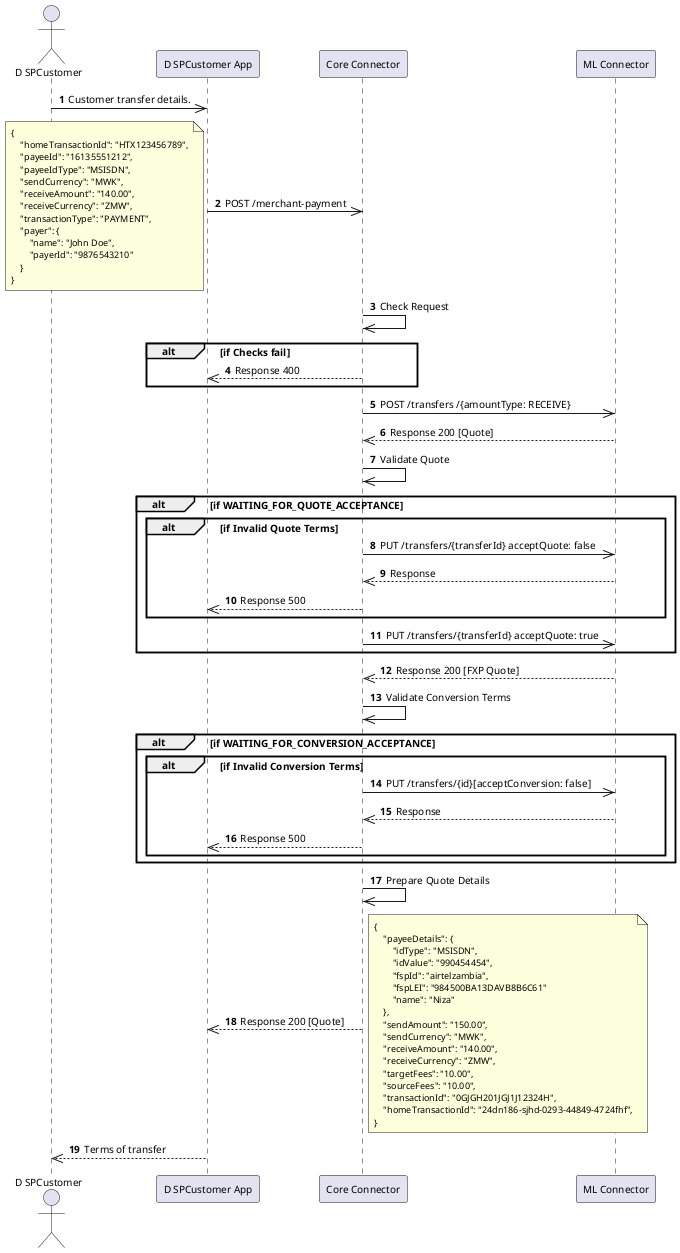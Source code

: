 @startuml name="initiate-transfer"

skinparam defaultFontSize 10
skinparam NoteFontSize 9
skinparam NoteFontName "Courier New"  ' Monospace font
skinparam wrapWidth 50                ' Set the width of the note

autonumber

actor "D SPCustomer" as Customer
participant "D SPCustomer App" as App
participant "Core Connector" as Core
participant "ML Connector" as ML

Customer ->> App: Customer transfer details.

App ->> Core: POST /merchant-payment
note left
{
    "homeTransactionId": "HTX123456789",
    "payeeId": "16135551212",
    "payeeIdType": "MSISDN",
    "sendCurrency": "MWK",
    "receiveAmount": "140.00",
    "receiveCurrency": "ZMW",
    "transactionType": "PAYMENT",
    "payer": {
        "name": "John Doe",
        "payerId": "9876543210"
    }
}
end note

Core ->> Core: Check Request

alt if Checks fail
    Core -->> App: Response 400
end



Core ->> ML: POST /transfers /{amountType: RECEIVE} 
ML -->> Core: Response 200 [Quote]
Core ->> Core: Validate Quote

alt if WAITING_FOR_QUOTE_ACCEPTANCE

    alt if Invalid Quote Terms
        Core ->> ML: PUT /transfers/{transferId} acceptQuote: false
        ML -->> Core: Response 
        Core -->> App: Response 500
    end

    Core ->> ML: PUT /transfers/{transferId} acceptQuote: true
end


ML -->> Core: Response 200 [FXP Quote]
Core ->> Core: Validate Conversion Terms


alt if WAITING_FOR_CONVERSION_ACCEPTANCE
    alt if Invalid Conversion Terms
        Core ->> ML: PUT /transfers/{id}[acceptConversion: false]
        ML -->> Core: Response 
        Core -->> App: Response 500
    end
end

Core ->> Core: Prepare Quote Details

Core -->> App: Response 200 [Quote]
note right
{
    "payeeDetails": {
        "idType": "MSISDN",
        "idValue": "990454454",
        "fspId": "airtelzambia",
        "fspLEI": "984500BA13DAVB8B6C61"
        "name": "Niza"
    },
    "sendAmount": "150.00",
    "sendCurrency": "MWK",
    "receiveAmount": "140.00",
    "receiveCurrency": "ZMW",
    "targetFees": "10.00",
    "sourceFees": "10.00",
    "transactionId": "0GJGH201JGJ1J12324H",
    "homeTransactionId": "24dn186-sjhd-0293-44849-4724fhf",
}
end note

App -->> Customer: Terms of transfer

@enduml
